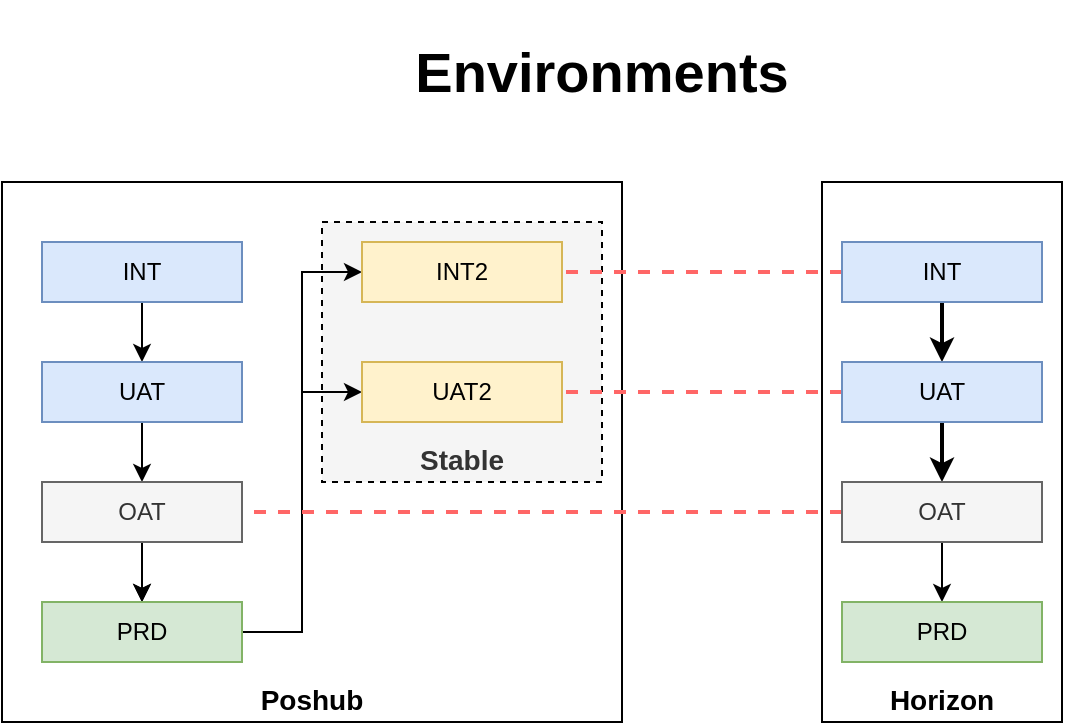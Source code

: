 <mxfile version="20.7.2" type="github">
  <diagram id="qH5oBzDhGJCajl7ZaMK2" name="Page-1">
    <mxGraphModel dx="633" dy="1278" grid="1" gridSize="10" guides="1" tooltips="1" connect="1" arrows="1" fold="1" page="1" pageScale="1" pageWidth="827" pageHeight="1169" math="0" shadow="0">
      <root>
        <mxCell id="0" />
        <mxCell id="1" parent="0" />
        <mxCell id="00HUXX-bjF2ofL3nJzH--35" value="Poshub" style="rounded=0;whiteSpace=wrap;html=1;verticalAlign=bottom;fontSize=14;fontStyle=1;align=center;spacingLeft=0;" parent="1" vertex="1">
          <mxGeometry x="150" y="130" width="310" height="270" as="geometry" />
        </mxCell>
        <mxCell id="00HUXX-bjF2ofL3nJzH--38" value="Stable" style="rounded=0;whiteSpace=wrap;html=1;fontSize=14;fillColor=#f5f5f5;fontColor=#333333;strokeColor=default;dashed=1;verticalAlign=bottom;fontStyle=1" parent="1" vertex="1">
          <mxGeometry x="310" y="150" width="140" height="130" as="geometry" />
        </mxCell>
        <mxCell id="00HUXX-bjF2ofL3nJzH--33" value="Horizon" style="rounded=0;whiteSpace=wrap;html=1;verticalAlign=bottom;fontStyle=1;fontSize=14;" parent="1" vertex="1">
          <mxGeometry x="560" y="130" width="120" height="270" as="geometry" />
        </mxCell>
        <mxCell id="00HUXX-bjF2ofL3nJzH--11" style="edgeStyle=orthogonalEdgeStyle;rounded=0;orthogonalLoop=1;jettySize=auto;html=1;entryX=0.5;entryY=0;entryDx=0;entryDy=0;" parent="1" source="00HUXX-bjF2ofL3nJzH--1" target="00HUXX-bjF2ofL3nJzH--2" edge="1">
          <mxGeometry relative="1" as="geometry" />
        </mxCell>
        <mxCell id="00HUXX-bjF2ofL3nJzH--1" value="INT" style="rounded=0;whiteSpace=wrap;html=1;fillColor=#dae8fc;strokeColor=#6c8ebf;" parent="1" vertex="1">
          <mxGeometry x="170" y="160" width="100" height="30" as="geometry" />
        </mxCell>
        <mxCell id="00HUXX-bjF2ofL3nJzH--10" style="edgeStyle=orthogonalEdgeStyle;rounded=0;orthogonalLoop=1;jettySize=auto;html=1;entryX=0.5;entryY=0;entryDx=0;entryDy=0;" parent="1" source="00HUXX-bjF2ofL3nJzH--2" target="00HUXX-bjF2ofL3nJzH--3" edge="1">
          <mxGeometry relative="1" as="geometry" />
        </mxCell>
        <mxCell id="00HUXX-bjF2ofL3nJzH--2" value="UAT" style="rounded=0;whiteSpace=wrap;html=1;fillColor=#dae8fc;strokeColor=#6c8ebf;" parent="1" vertex="1">
          <mxGeometry x="170" y="220" width="100" height="30" as="geometry" />
        </mxCell>
        <mxCell id="00HUXX-bjF2ofL3nJzH--9" style="edgeStyle=orthogonalEdgeStyle;rounded=0;orthogonalLoop=1;jettySize=auto;html=1;entryX=0.5;entryY=0;entryDx=0;entryDy=0;" parent="1" source="00HUXX-bjF2ofL3nJzH--3" target="00HUXX-bjF2ofL3nJzH--4" edge="1">
          <mxGeometry relative="1" as="geometry" />
        </mxCell>
        <mxCell id="00HUXX-bjF2ofL3nJzH--12" value="" style="edgeStyle=orthogonalEdgeStyle;rounded=0;orthogonalLoop=1;jettySize=auto;html=1;" parent="1" source="00HUXX-bjF2ofL3nJzH--3" target="00HUXX-bjF2ofL3nJzH--4" edge="1">
          <mxGeometry relative="1" as="geometry" />
        </mxCell>
        <mxCell id="00HUXX-bjF2ofL3nJzH--3" value="OAT" style="rounded=0;whiteSpace=wrap;html=1;fillColor=#f5f5f5;fontColor=#333333;strokeColor=#666666;" parent="1" vertex="1">
          <mxGeometry x="170" y="280" width="100" height="30" as="geometry" />
        </mxCell>
        <mxCell id="00HUXX-bjF2ofL3nJzH--15" style="edgeStyle=orthogonalEdgeStyle;rounded=0;orthogonalLoop=1;jettySize=auto;html=1;entryX=0;entryY=0.5;entryDx=0;entryDy=0;" parent="1" source="00HUXX-bjF2ofL3nJzH--4" target="00HUXX-bjF2ofL3nJzH--5" edge="1">
          <mxGeometry relative="1" as="geometry" />
        </mxCell>
        <mxCell id="00HUXX-bjF2ofL3nJzH--16" style="edgeStyle=orthogonalEdgeStyle;rounded=0;orthogonalLoop=1;jettySize=auto;html=1;entryX=0;entryY=0.5;entryDx=0;entryDy=0;" parent="1" source="00HUXX-bjF2ofL3nJzH--4" target="00HUXX-bjF2ofL3nJzH--6" edge="1">
          <mxGeometry relative="1" as="geometry" />
        </mxCell>
        <mxCell id="00HUXX-bjF2ofL3nJzH--4" value="PRD" style="rounded=0;whiteSpace=wrap;html=1;fillColor=#d5e8d4;strokeColor=#82b366;" parent="1" vertex="1">
          <mxGeometry x="170" y="340" width="100" height="30" as="geometry" />
        </mxCell>
        <mxCell id="00HUXX-bjF2ofL3nJzH--5" value="INT2" style="rounded=0;whiteSpace=wrap;html=1;fillColor=#fff2cc;strokeColor=#d6b656;" parent="1" vertex="1">
          <mxGeometry x="330" y="160" width="100" height="30" as="geometry" />
        </mxCell>
        <mxCell id="00HUXX-bjF2ofL3nJzH--6" value="UAT2" style="rounded=0;whiteSpace=wrap;html=1;fillColor=#fff2cc;strokeColor=#d6b656;" parent="1" vertex="1">
          <mxGeometry x="330" y="220" width="100" height="30" as="geometry" />
        </mxCell>
        <mxCell id="00HUXX-bjF2ofL3nJzH--21" style="edgeStyle=orthogonalEdgeStyle;rounded=0;orthogonalLoop=1;jettySize=auto;html=1;dashed=1;endArrow=none;endFill=0;strokeWidth=2;strokeColor=#FF6666;" parent="1" source="00HUXX-bjF2ofL3nJzH--13" target="00HUXX-bjF2ofL3nJzH--5" edge="1">
          <mxGeometry relative="1" as="geometry" />
        </mxCell>
        <mxCell id="00HUXX-bjF2ofL3nJzH--29" style="edgeStyle=orthogonalEdgeStyle;rounded=0;orthogonalLoop=1;jettySize=auto;html=1;entryX=0.5;entryY=0;entryDx=0;entryDy=0;endArrow=classic;endFill=1;strokeWidth=2;" parent="1" source="00HUXX-bjF2ofL3nJzH--13" target="00HUXX-bjF2ofL3nJzH--17" edge="1">
          <mxGeometry relative="1" as="geometry" />
        </mxCell>
        <mxCell id="00HUXX-bjF2ofL3nJzH--13" value="INT" style="rounded=0;whiteSpace=wrap;html=1;fillColor=#dae8fc;strokeColor=#6c8ebf;" parent="1" vertex="1">
          <mxGeometry x="570" y="160" width="100" height="30" as="geometry" />
        </mxCell>
        <mxCell id="00HUXX-bjF2ofL3nJzH--26" style="edgeStyle=orthogonalEdgeStyle;rounded=0;orthogonalLoop=1;jettySize=auto;html=1;entryX=1;entryY=0.5;entryDx=0;entryDy=0;dashed=1;endArrow=none;endFill=0;strokeWidth=2;strokeColor=#FF6666;" parent="1" source="00HUXX-bjF2ofL3nJzH--17" target="00HUXX-bjF2ofL3nJzH--6" edge="1">
          <mxGeometry relative="1" as="geometry" />
        </mxCell>
        <mxCell id="00HUXX-bjF2ofL3nJzH--30" style="edgeStyle=orthogonalEdgeStyle;rounded=0;orthogonalLoop=1;jettySize=auto;html=1;entryX=0.5;entryY=0;entryDx=0;entryDy=0;startArrow=none;startFill=0;endArrow=classic;endFill=1;strokeWidth=2;" parent="1" source="00HUXX-bjF2ofL3nJzH--17" target="00HUXX-bjF2ofL3nJzH--27" edge="1">
          <mxGeometry relative="1" as="geometry" />
        </mxCell>
        <mxCell id="00HUXX-bjF2ofL3nJzH--17" value="UAT" style="rounded=0;whiteSpace=wrap;html=1;fillColor=#dae8fc;strokeColor=#6c8ebf;" parent="1" vertex="1">
          <mxGeometry x="570" y="220" width="100" height="30" as="geometry" />
        </mxCell>
        <mxCell id="00HUXX-bjF2ofL3nJzH--28" style="edgeStyle=orthogonalEdgeStyle;rounded=0;orthogonalLoop=1;jettySize=auto;html=1;entryX=1;entryY=0.5;entryDx=0;entryDy=0;endArrow=none;endFill=0;dashed=1;strokeWidth=2;strokeColor=#FF6666;" parent="1" source="00HUXX-bjF2ofL3nJzH--27" target="00HUXX-bjF2ofL3nJzH--3" edge="1">
          <mxGeometry relative="1" as="geometry" />
        </mxCell>
        <mxCell id="00HUXX-bjF2ofL3nJzH--32" style="edgeStyle=orthogonalEdgeStyle;rounded=0;orthogonalLoop=1;jettySize=auto;html=1;entryX=0.5;entryY=0;entryDx=0;entryDy=0;startArrow=none;startFill=0;endArrow=classic;endFill=1;" parent="1" source="00HUXX-bjF2ofL3nJzH--27" target="00HUXX-bjF2ofL3nJzH--31" edge="1">
          <mxGeometry relative="1" as="geometry" />
        </mxCell>
        <mxCell id="00HUXX-bjF2ofL3nJzH--27" value="OAT" style="rounded=0;whiteSpace=wrap;html=1;fillColor=#f5f5f5;fontColor=#333333;strokeColor=#666666;" parent="1" vertex="1">
          <mxGeometry x="570" y="280" width="100" height="30" as="geometry" />
        </mxCell>
        <mxCell id="00HUXX-bjF2ofL3nJzH--31" value="PRD" style="rounded=0;whiteSpace=wrap;html=1;fillColor=#d5e8d4;strokeColor=#82b366;" parent="1" vertex="1">
          <mxGeometry x="570" y="340" width="100" height="30" as="geometry" />
        </mxCell>
        <mxCell id="HC0YbJOWXpDHoiTHWu_P-1" value="&lt;h1&gt;Environments&lt;/h1&gt;" style="text;html=1;strokeColor=none;fillColor=none;align=center;verticalAlign=middle;whiteSpace=wrap;rounded=0;dashed=1;labelBackgroundColor=none;fontSize=14;" vertex="1" parent="1">
          <mxGeometry x="340" y="60" width="220" height="30" as="geometry" />
        </mxCell>
      </root>
    </mxGraphModel>
  </diagram>
</mxfile>
